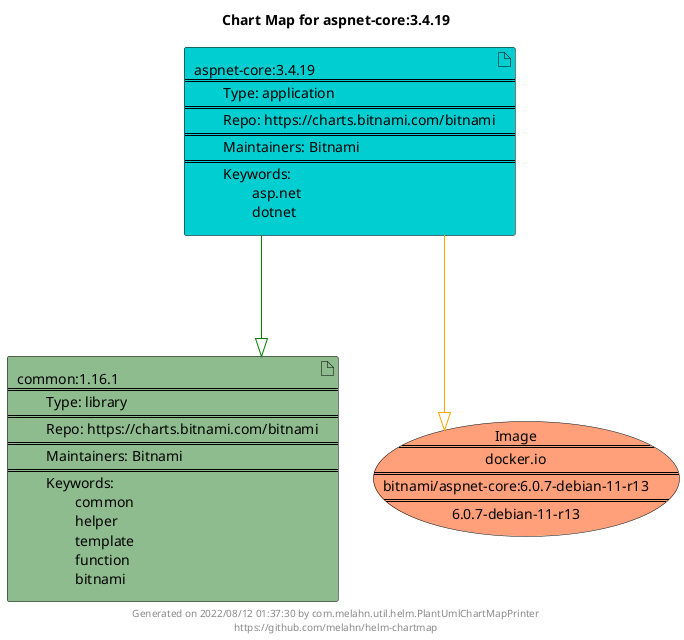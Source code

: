 @startuml
skinparam linetype ortho
skinparam backgroundColor white
skinparam usecaseBorderColor black
skinparam usecaseArrowColor LightSlateGray
skinparam artifactBorderColor black
skinparam artifactArrowColor LightSlateGray

title Chart Map for aspnet-core:3.4.19

'There are 2 referenced Helm Charts
artifact "common:1.16.1\n====\n\tType: library\n====\n\tRepo: https://charts.bitnami.com/bitnami\n====\n\tMaintainers: Bitnami\n====\n\tKeywords: \n\t\tcommon\n\t\thelper\n\t\ttemplate\n\t\tfunction\n\t\tbitnami" as common_1_16_1 #DarkSeaGreen
artifact "aspnet-core:3.4.19\n====\n\tType: application\n====\n\tRepo: https://charts.bitnami.com/bitnami\n====\n\tMaintainers: Bitnami\n====\n\tKeywords: \n\t\tasp.net\n\t\tdotnet" as aspnet_core_3_4_19 #DarkTurquoise

'There is one referenced Docker Image
usecase "Image\n====\ndocker.io\n====\nbitnami/aspnet-core:6.0.7-debian-11-r13\n====\n6.0.7-debian-11-r13" as docker_io_bitnami_aspnet_core_6_0_7_debian_11_r13 #LightSalmon

'Chart Dependencies
aspnet_core_3_4_19--[#green]-|>common_1_16_1
aspnet_core_3_4_19--[#orange]-|>docker_io_bitnami_aspnet_core_6_0_7_debian_11_r13

center footer Generated on 2022/08/12 01:37:30 by com.melahn.util.helm.PlantUmlChartMapPrinter\nhttps://github.com/melahn/helm-chartmap
@enduml
